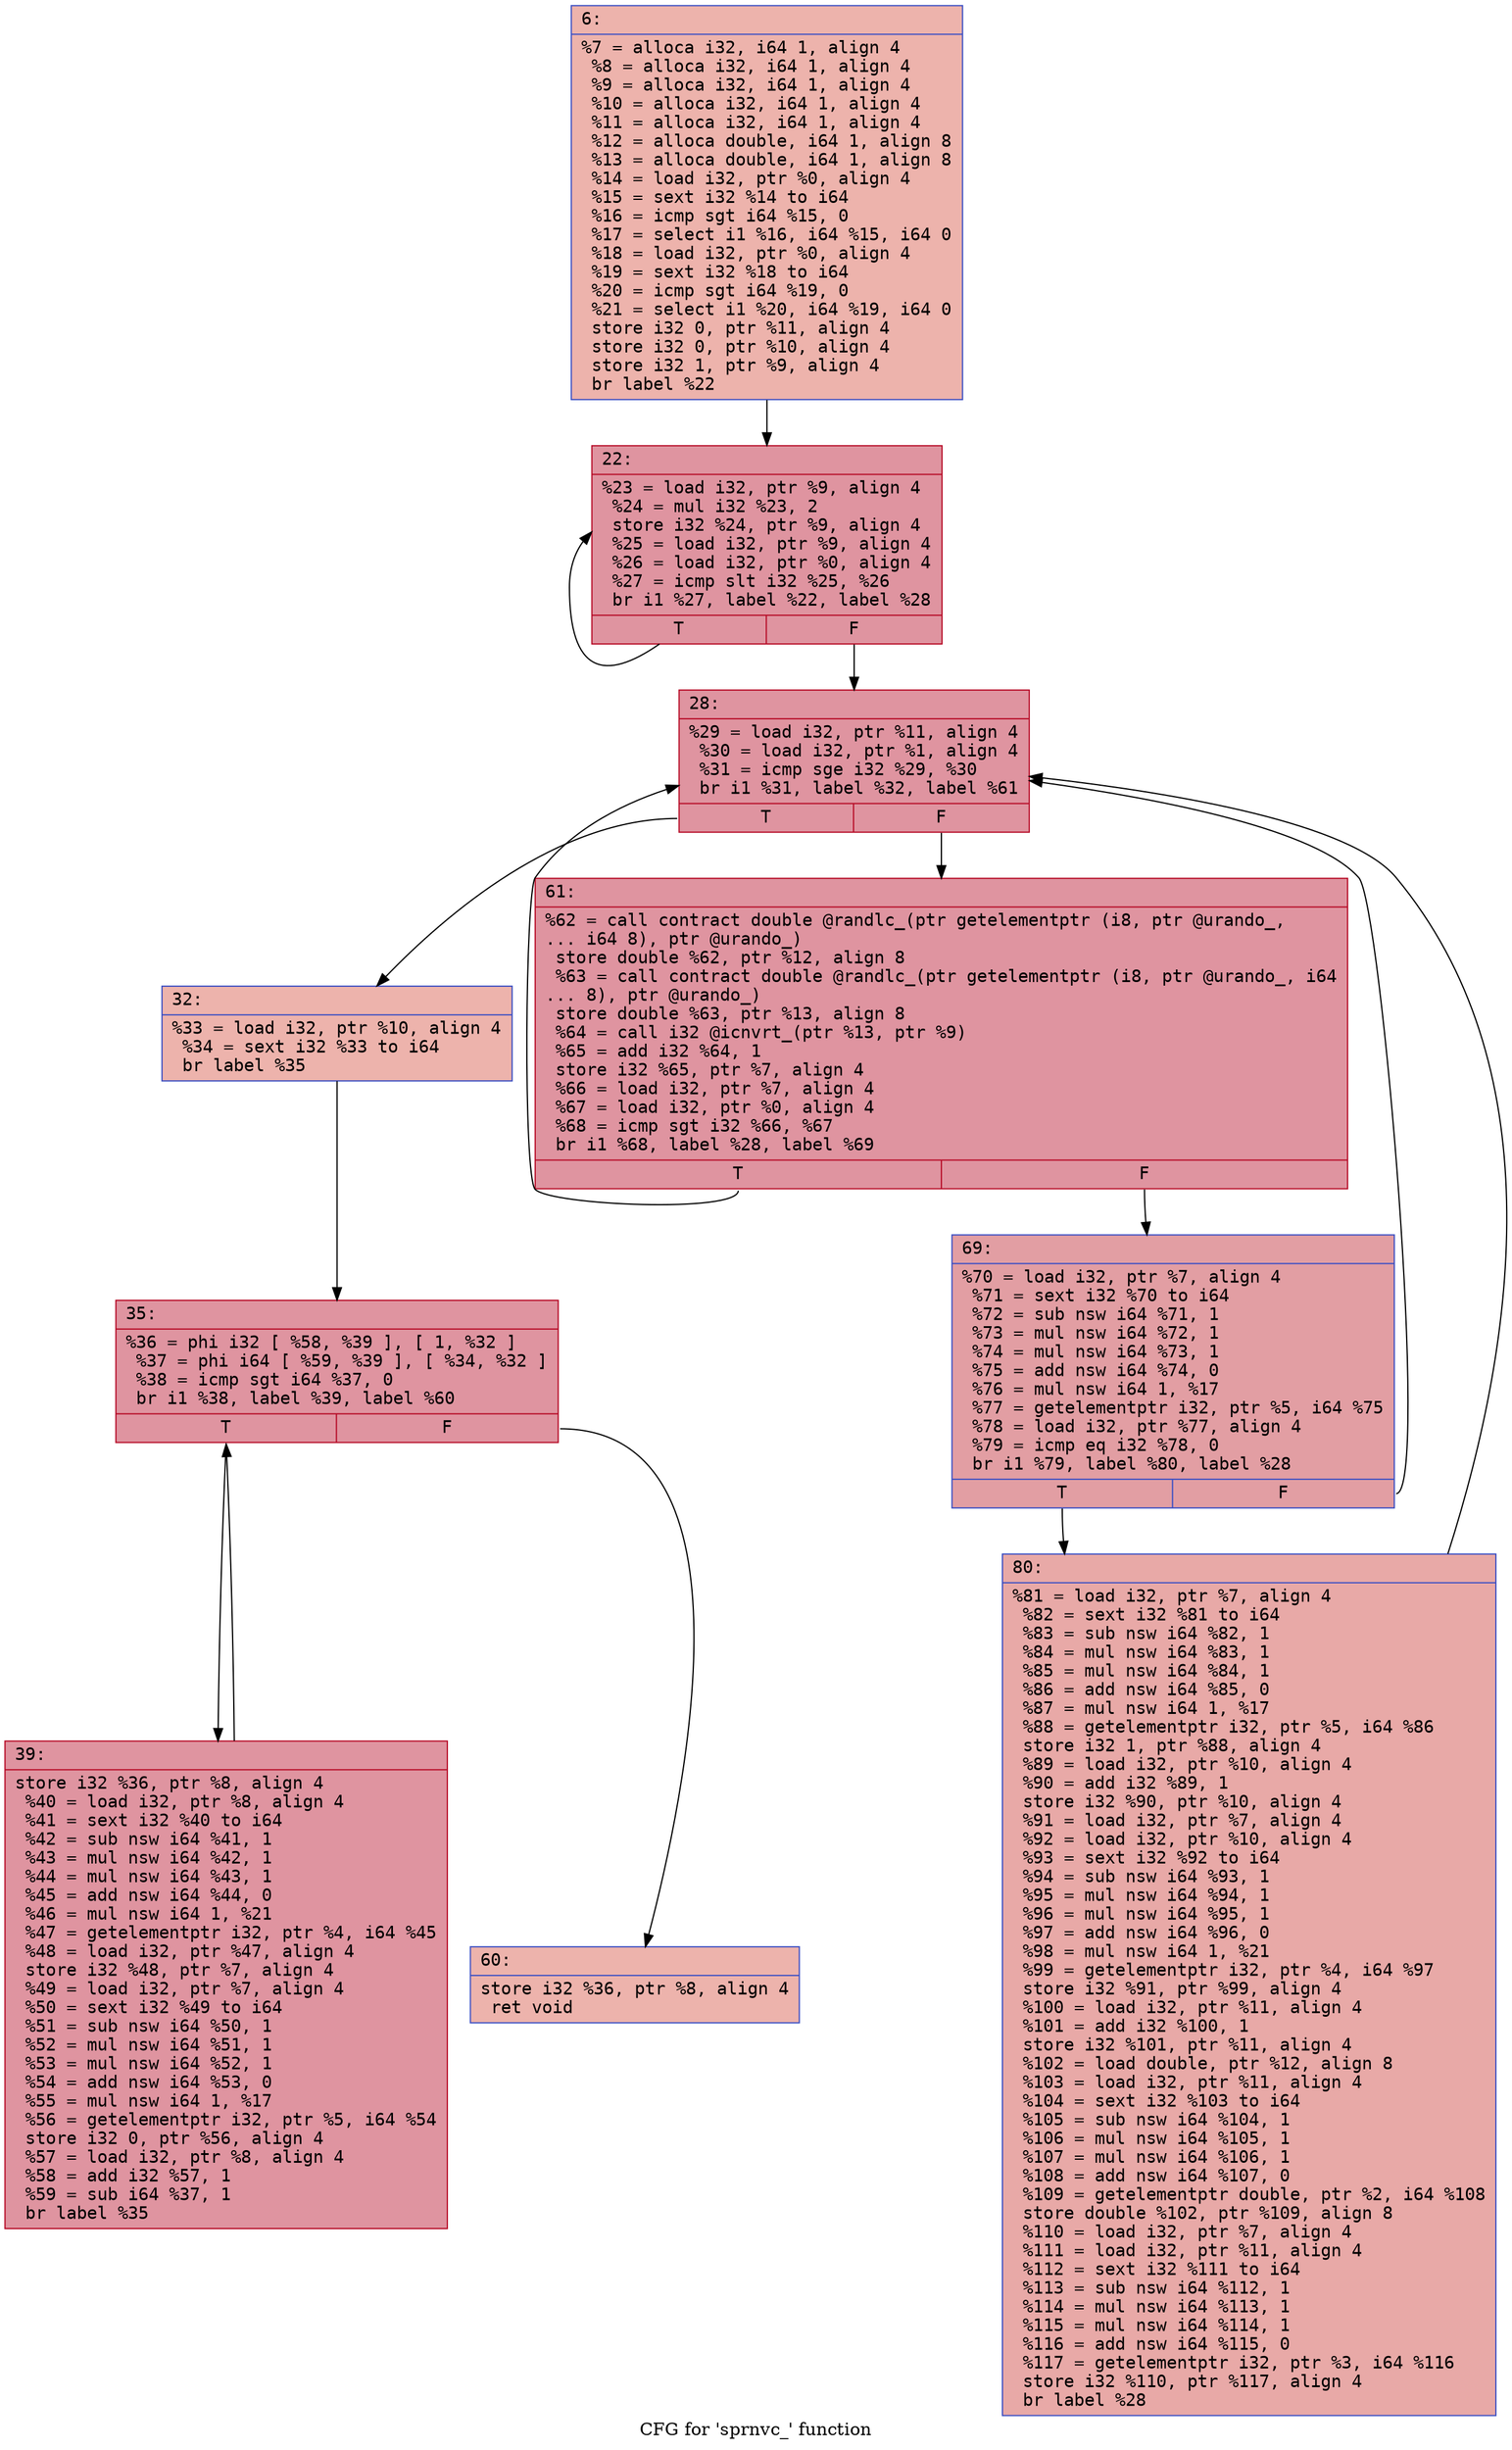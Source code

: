 digraph "CFG for 'sprnvc_' function" {
	label="CFG for 'sprnvc_' function";

	Node0x558b23fe0100 [shape=record,color="#3d50c3ff", style=filled, fillcolor="#d6524470" fontname="Courier",label="{6:\l|  %7 = alloca i32, i64 1, align 4\l  %8 = alloca i32, i64 1, align 4\l  %9 = alloca i32, i64 1, align 4\l  %10 = alloca i32, i64 1, align 4\l  %11 = alloca i32, i64 1, align 4\l  %12 = alloca double, i64 1, align 8\l  %13 = alloca double, i64 1, align 8\l  %14 = load i32, ptr %0, align 4\l  %15 = sext i32 %14 to i64\l  %16 = icmp sgt i64 %15, 0\l  %17 = select i1 %16, i64 %15, i64 0\l  %18 = load i32, ptr %0, align 4\l  %19 = sext i32 %18 to i64\l  %20 = icmp sgt i64 %19, 0\l  %21 = select i1 %20, i64 %19, i64 0\l  store i32 0, ptr %11, align 4\l  store i32 0, ptr %10, align 4\l  store i32 1, ptr %9, align 4\l  br label %22\l}"];
	Node0x558b23fe0100 -> Node0x558b23fe0c00[tooltip="6 -> 22\nProbability 100.00%" ];
	Node0x558b23fe0c00 [shape=record,color="#b70d28ff", style=filled, fillcolor="#b70d2870" fontname="Courier",label="{22:\l|  %23 = load i32, ptr %9, align 4\l  %24 = mul i32 %23, 2\l  store i32 %24, ptr %9, align 4\l  %25 = load i32, ptr %9, align 4\l  %26 = load i32, ptr %0, align 4\l  %27 = icmp slt i32 %25, %26\l  br i1 %27, label %22, label %28\l|{<s0>T|<s1>F}}"];
	Node0x558b23fe0c00:s0 -> Node0x558b23fe0c00[tooltip="22 -> 22\nProbability 96.88%" ];
	Node0x558b23fe0c00:s1 -> Node0x558b23fe1000[tooltip="22 -> 28\nProbability 3.12%" ];
	Node0x558b23fe1000 [shape=record,color="#b70d28ff", style=filled, fillcolor="#b70d2870" fontname="Courier",label="{28:\l|  %29 = load i32, ptr %11, align 4\l  %30 = load i32, ptr %1, align 4\l  %31 = icmp sge i32 %29, %30\l  br i1 %31, label %32, label %61\l|{<s0>T|<s1>F}}"];
	Node0x558b23fe1000:s0 -> Node0x558b23fe1290[tooltip="28 -> 32\nProbability 3.12%" ];
	Node0x558b23fe1000:s1 -> Node0x558b23fe12e0[tooltip="28 -> 61\nProbability 96.88%" ];
	Node0x558b23fe1290 [shape=record,color="#3d50c3ff", style=filled, fillcolor="#d6524470" fontname="Courier",label="{32:\l|  %33 = load i32, ptr %10, align 4\l  %34 = sext i32 %33 to i64\l  br label %35\l}"];
	Node0x558b23fe1290 -> Node0x558b23fe14d0[tooltip="32 -> 35\nProbability 100.00%" ];
	Node0x558b23fe14d0 [shape=record,color="#b70d28ff", style=filled, fillcolor="#b70d2870" fontname="Courier",label="{35:\l|  %36 = phi i32 [ %58, %39 ], [ 1, %32 ]\l  %37 = phi i64 [ %59, %39 ], [ %34, %32 ]\l  %38 = icmp sgt i64 %37, 0\l  br i1 %38, label %39, label %60\l|{<s0>T|<s1>F}}"];
	Node0x558b23fe14d0:s0 -> Node0x558b23fe1590[tooltip="35 -> 39\nProbability 96.88%" ];
	Node0x558b23fe14d0:s1 -> Node0x558b23fe1790[tooltip="35 -> 60\nProbability 3.12%" ];
	Node0x558b23fe1590 [shape=record,color="#b70d28ff", style=filled, fillcolor="#b70d2870" fontname="Courier",label="{39:\l|  store i32 %36, ptr %8, align 4\l  %40 = load i32, ptr %8, align 4\l  %41 = sext i32 %40 to i64\l  %42 = sub nsw i64 %41, 1\l  %43 = mul nsw i64 %42, 1\l  %44 = mul nsw i64 %43, 1\l  %45 = add nsw i64 %44, 0\l  %46 = mul nsw i64 1, %21\l  %47 = getelementptr i32, ptr %4, i64 %45\l  %48 = load i32, ptr %47, align 4\l  store i32 %48, ptr %7, align 4\l  %49 = load i32, ptr %7, align 4\l  %50 = sext i32 %49 to i64\l  %51 = sub nsw i64 %50, 1\l  %52 = mul nsw i64 %51, 1\l  %53 = mul nsw i64 %52, 1\l  %54 = add nsw i64 %53, 0\l  %55 = mul nsw i64 1, %17\l  %56 = getelementptr i32, ptr %5, i64 %54\l  store i32 0, ptr %56, align 4\l  %57 = load i32, ptr %8, align 4\l  %58 = add i32 %57, 1\l  %59 = sub i64 %37, 1\l  br label %35\l}"];
	Node0x558b23fe1590 -> Node0x558b23fe14d0[tooltip="39 -> 35\nProbability 100.00%" ];
	Node0x558b23fe1790 [shape=record,color="#3d50c3ff", style=filled, fillcolor="#d6524470" fontname="Courier",label="{60:\l|  store i32 %36, ptr %8, align 4\l  ret void\l}"];
	Node0x558b23fe12e0 [shape=record,color="#b70d28ff", style=filled, fillcolor="#b70d2870" fontname="Courier",label="{61:\l|  %62 = call contract double @randlc_(ptr getelementptr (i8, ptr @urando_,\l... i64 8), ptr @urando_)\l  store double %62, ptr %12, align 8\l  %63 = call contract double @randlc_(ptr getelementptr (i8, ptr @urando_, i64\l... 8), ptr @urando_)\l  store double %63, ptr %13, align 8\l  %64 = call i32 @icnvrt_(ptr %13, ptr %9)\l  %65 = add i32 %64, 1\l  store i32 %65, ptr %7, align 4\l  %66 = load i32, ptr %7, align 4\l  %67 = load i32, ptr %0, align 4\l  %68 = icmp sgt i32 %66, %67\l  br i1 %68, label %28, label %69\l|{<s0>T|<s1>F}}"];
	Node0x558b23fe12e0:s0 -> Node0x558b23fe1000[tooltip="61 -> 28\nProbability 50.00%" ];
	Node0x558b23fe12e0:s1 -> Node0x558b23fe36d0[tooltip="61 -> 69\nProbability 50.00%" ];
	Node0x558b23fe36d0 [shape=record,color="#3d50c3ff", style=filled, fillcolor="#be242e70" fontname="Courier",label="{69:\l|  %70 = load i32, ptr %7, align 4\l  %71 = sext i32 %70 to i64\l  %72 = sub nsw i64 %71, 1\l  %73 = mul nsw i64 %72, 1\l  %74 = mul nsw i64 %73, 1\l  %75 = add nsw i64 %74, 0\l  %76 = mul nsw i64 1, %17\l  %77 = getelementptr i32, ptr %5, i64 %75\l  %78 = load i32, ptr %77, align 4\l  %79 = icmp eq i32 %78, 0\l  br i1 %79, label %80, label %28\l|{<s0>T|<s1>F}}"];
	Node0x558b23fe36d0:s0 -> Node0x558b23fe3d40[tooltip="69 -> 80\nProbability 37.50%" ];
	Node0x558b23fe36d0:s1 -> Node0x558b23fe1000[tooltip="69 -> 28\nProbability 62.50%" ];
	Node0x558b23fe3d40 [shape=record,color="#3d50c3ff", style=filled, fillcolor="#ca3b3770" fontname="Courier",label="{80:\l|  %81 = load i32, ptr %7, align 4\l  %82 = sext i32 %81 to i64\l  %83 = sub nsw i64 %82, 1\l  %84 = mul nsw i64 %83, 1\l  %85 = mul nsw i64 %84, 1\l  %86 = add nsw i64 %85, 0\l  %87 = mul nsw i64 1, %17\l  %88 = getelementptr i32, ptr %5, i64 %86\l  store i32 1, ptr %88, align 4\l  %89 = load i32, ptr %10, align 4\l  %90 = add i32 %89, 1\l  store i32 %90, ptr %10, align 4\l  %91 = load i32, ptr %7, align 4\l  %92 = load i32, ptr %10, align 4\l  %93 = sext i32 %92 to i64\l  %94 = sub nsw i64 %93, 1\l  %95 = mul nsw i64 %94, 1\l  %96 = mul nsw i64 %95, 1\l  %97 = add nsw i64 %96, 0\l  %98 = mul nsw i64 1, %21\l  %99 = getelementptr i32, ptr %4, i64 %97\l  store i32 %91, ptr %99, align 4\l  %100 = load i32, ptr %11, align 4\l  %101 = add i32 %100, 1\l  store i32 %101, ptr %11, align 4\l  %102 = load double, ptr %12, align 8\l  %103 = load i32, ptr %11, align 4\l  %104 = sext i32 %103 to i64\l  %105 = sub nsw i64 %104, 1\l  %106 = mul nsw i64 %105, 1\l  %107 = mul nsw i64 %106, 1\l  %108 = add nsw i64 %107, 0\l  %109 = getelementptr double, ptr %2, i64 %108\l  store double %102, ptr %109, align 8\l  %110 = load i32, ptr %7, align 4\l  %111 = load i32, ptr %11, align 4\l  %112 = sext i32 %111 to i64\l  %113 = sub nsw i64 %112, 1\l  %114 = mul nsw i64 %113, 1\l  %115 = mul nsw i64 %114, 1\l  %116 = add nsw i64 %115, 0\l  %117 = getelementptr i32, ptr %3, i64 %116\l  store i32 %110, ptr %117, align 4\l  br label %28\l}"];
	Node0x558b23fe3d40 -> Node0x558b23fe1000[tooltip="80 -> 28\nProbability 100.00%" ];
}
